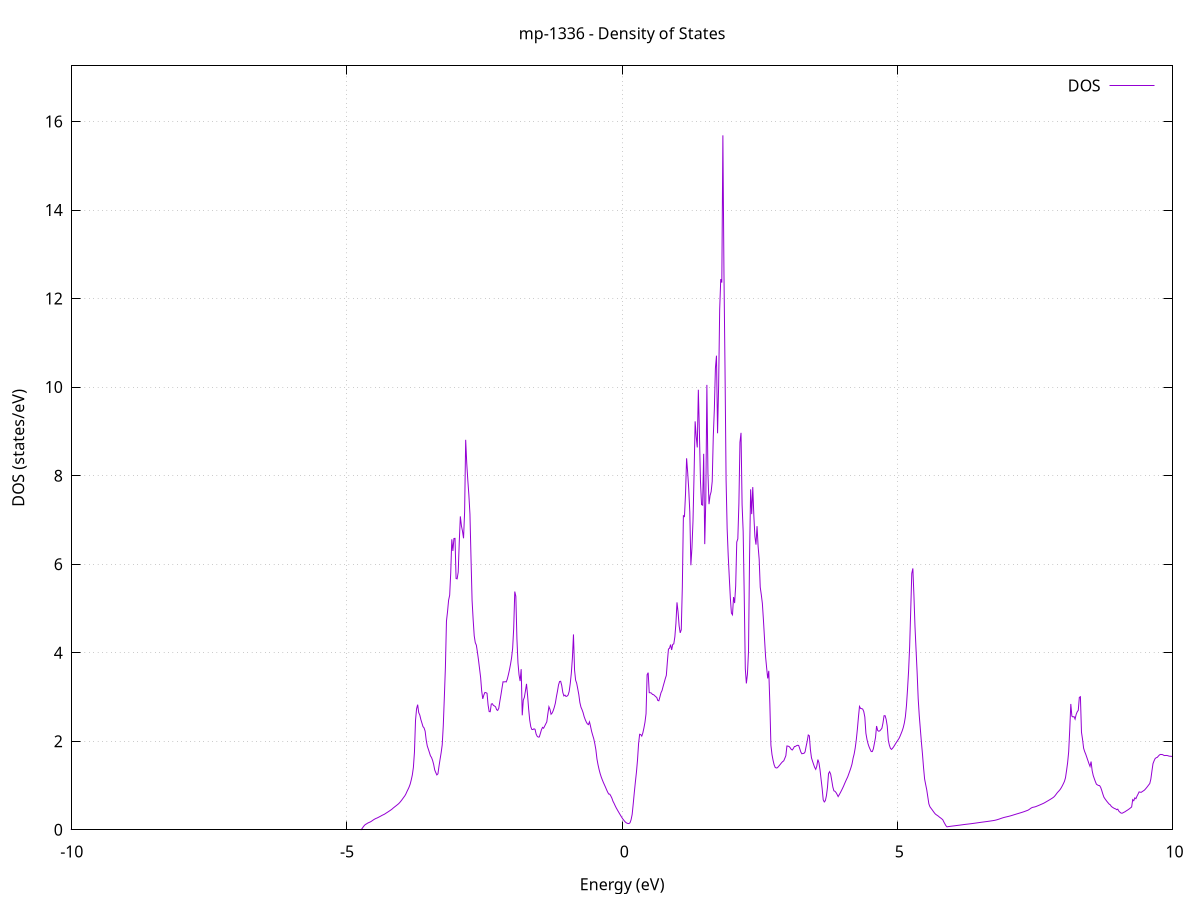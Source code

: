 set title 'mp-1336 - Density of States'
set xlabel 'Energy (eV)'
set ylabel 'DOS (states/eV)'
set grid
set xrange [-10:10]
set yrange [0:17.256]
set xzeroaxis lt -1
set terminal png size 800,600
set output 'mp-1336_dos_gnuplot.png'
plot '-' using 1:2 with lines title 'DOS'
-18.026900 0.000000
-18.007500 0.000000
-17.988200 0.000000
-17.968800 0.000000
-17.949400 0.000000
-17.930000 0.000000
-17.910600 0.000000
-17.891200 0.000000
-17.871800 0.000000
-17.852400 0.000000
-17.833000 0.000000
-17.813600 0.000000
-17.794200 0.000000
-17.774800 0.000000
-17.755500 0.000000
-17.736100 0.000000
-17.716700 0.000000
-17.697300 0.000000
-17.677900 0.000000
-17.658500 0.000000
-17.639100 0.000000
-17.619700 0.000000
-17.600300 0.000000
-17.580900 0.000000
-17.561500 0.000000
-17.542100 0.000000
-17.522800 0.000000
-17.503400 0.000000
-17.484000 0.000000
-17.464600 0.000000
-17.445200 0.000000
-17.425800 0.000000
-17.406400 0.000000
-17.387000 0.000000
-17.367600 0.000000
-17.348200 0.000000
-17.328800 0.000000
-17.309400 0.000000
-17.290000 0.000000
-17.270700 0.000000
-17.251300 0.000000
-17.231900 0.000000
-17.212500 0.000000
-17.193100 0.000000
-17.173700 0.000000
-17.154300 0.000000
-17.134900 0.000000
-17.115500 0.000000
-17.096100 0.000000
-17.076700 0.000000
-17.057300 0.000000
-17.038000 0.000000
-17.018600 0.000000
-16.999200 0.000000
-16.979800 0.000000
-16.960400 0.000000
-16.941000 0.000000
-16.921600 0.000000
-16.902200 0.000000
-16.882800 0.000000
-16.863400 0.000000
-16.844000 0.000000
-16.824600 0.000000
-16.805200 0.000000
-16.785900 0.000000
-16.766500 0.000000
-16.747100 0.000000
-16.727700 0.000000
-16.708300 0.000000
-16.688900 0.000000
-16.669500 0.000000
-16.650100 0.000000
-16.630700 0.000000
-16.611300 0.000000
-16.591900 0.000000
-16.572500 0.000000
-16.553200 0.000000
-16.533800 0.000000
-16.514400 0.000000
-16.495000 0.000000
-16.475600 0.000000
-16.456200 0.000000
-16.436800 0.000000
-16.417400 0.000000
-16.398000 0.000000
-16.378600 0.000000
-16.359200 0.000000
-16.339800 0.000000
-16.320400 0.000000
-16.301100 0.000000
-16.281700 0.000000
-16.262300 0.002300
-16.242900 0.237800
-16.223500 0.333200
-16.204100 0.445500
-16.184700 0.536400
-16.165300 0.620300
-16.145900 0.687000
-16.126500 0.767900
-16.107100 0.853800
-16.087700 0.939800
-16.068400 1.019100
-16.049000 1.101700
-16.029600 1.193100
-16.010200 1.301100
-15.990800 1.410700
-15.971400 1.527800
-15.952000 1.667200
-15.932600 1.820900
-15.913200 2.010800
-15.893800 2.250000
-15.874400 2.534100
-15.855000 3.075700
-15.835600 7.067300
-15.816300 6.980600
-15.796900 6.292700
-15.777500 5.461700
-15.758100 4.455800
-15.738700 3.826800
-15.719300 3.458300
-15.699900 3.215600
-15.680500 3.169500
-15.661100 3.178200
-15.641700 3.063000
-15.622300 2.991900
-15.602900 2.994500
-15.583600 3.072700
-15.564200 3.014800
-15.544800 3.154300
-15.525400 3.320100
-15.506000 3.615100
-15.486600 5.868500
-15.467200 8.266200
-15.447800 4.481500
-15.428400 7.543400
-15.409000 9.031700
-15.389600 11.115500
-15.370200 12.538300
-15.350800 11.562100
-15.331500 12.669500
-15.312100 9.205100
-15.292700 5.883000
-15.273300 3.980800
-15.253900 2.068200
-15.234500 1.347000
-15.215100 1.019100
-15.195700 0.732000
-15.176300 0.168900
-15.156900 0.000000
-15.137500 0.000000
-15.118100 0.000000
-15.098800 0.000000
-15.079400 0.000000
-15.060000 0.000000
-15.040600 0.000000
-15.021200 0.000000
-15.001800 0.000000
-14.982400 0.000000
-14.963000 0.000000
-14.943600 0.000000
-14.924200 0.000000
-14.904800 0.000000
-14.885400 0.000000
-14.866000 0.000000
-14.846700 0.000000
-14.827300 0.000000
-14.807900 0.000000
-14.788500 0.000000
-14.769100 0.000000
-14.749700 0.000000
-14.730300 0.000000
-14.710900 0.000000
-14.691500 0.000000
-14.672100 0.000000
-14.652700 0.000000
-14.633300 0.000000
-14.614000 0.000000
-14.594600 0.000000
-14.575200 0.000000
-14.555800 0.000000
-14.536400 0.000000
-14.517000 0.000000
-14.497600 0.000000
-14.478200 0.000000
-14.458800 0.000000
-14.439400 0.000000
-14.420000 0.000000
-14.400600 0.000000
-14.381200 0.000000
-14.361900 0.000000
-14.342500 0.000000
-14.323100 0.000000
-14.303700 0.000000
-14.284300 0.000000
-14.264900 0.000000
-14.245500 0.000000
-14.226100 0.000000
-14.206700 0.000000
-14.187300 0.000000
-14.167900 0.000000
-14.148500 0.000000
-14.129200 0.000000
-14.109800 0.000000
-14.090400 0.000000
-14.071000 0.000000
-14.051600 0.000000
-14.032200 0.000000
-14.012800 0.000000
-13.993400 0.000000
-13.974000 0.000000
-13.954600 0.000000
-13.935200 0.000000
-13.915800 0.000000
-13.896500 0.000000
-13.877100 0.000000
-13.857700 0.000000
-13.838300 0.000000
-13.818900 0.000000
-13.799500 0.000000
-13.780100 0.000000
-13.760700 0.000000
-13.741300 0.000000
-13.721900 0.000000
-13.702500 0.000000
-13.683100 0.000000
-13.663700 0.000000
-13.644400 0.000000
-13.625000 0.000000
-13.605600 0.000000
-13.586200 0.000000
-13.566800 0.000000
-13.547400 0.000000
-13.528000 0.000000
-13.508600 0.000000
-13.489200 0.000000
-13.469800 0.000000
-13.450400 0.000000
-13.431000 0.000000
-13.411700 0.000000
-13.392300 0.000000
-13.372900 0.000000
-13.353500 0.000000
-13.334100 0.000000
-13.314700 0.000000
-13.295300 0.000000
-13.275900 0.000000
-13.256500 0.000000
-13.237100 0.000000
-13.217700 0.000000
-13.198300 0.000000
-13.178900 0.000000
-13.159600 0.000000
-13.140200 0.000000
-13.120800 0.000000
-13.101400 0.000000
-13.082000 0.000000
-13.062600 0.000000
-13.043200 0.000000
-13.023800 0.000000
-13.004400 0.000000
-12.985000 0.000000
-12.965600 0.000000
-12.946200 0.000000
-12.926900 0.000000
-12.907500 0.000000
-12.888100 0.000000
-12.868700 0.000000
-12.849300 0.000000
-12.829900 0.000000
-12.810500 0.000000
-12.791100 0.000000
-12.771700 0.000000
-12.752300 0.000000
-12.732900 0.000000
-12.713500 0.000000
-12.694100 0.000000
-12.674800 0.000000
-12.655400 0.000000
-12.636000 0.000000
-12.616600 0.000000
-12.597200 0.000000
-12.577800 0.000000
-12.558400 0.000000
-12.539000 0.000000
-12.519600 0.000000
-12.500200 0.000000
-12.480800 0.000000
-12.461400 0.000000
-12.442100 0.000000
-12.422700 0.000000
-12.403300 0.000000
-12.383900 0.000000
-12.364500 0.000000
-12.345100 0.000000
-12.325700 0.000000
-12.306300 0.000000
-12.286900 0.000000
-12.267500 0.000000
-12.248100 0.000000
-12.228700 0.000000
-12.209300 0.000000
-12.190000 0.000000
-12.170600 0.000000
-12.151200 0.000000
-12.131800 0.000000
-12.112400 0.000000
-12.093000 0.000000
-12.073600 0.000000
-12.054200 0.000000
-12.034800 0.000000
-12.015400 0.000000
-11.996000 0.000000
-11.976600 0.000000
-11.957300 0.000000
-11.937900 0.000000
-11.918500 0.000000
-11.899100 0.000000
-11.879700 0.000000
-11.860300 0.000000
-11.840900 0.000000
-11.821500 0.000000
-11.802100 0.000000
-11.782700 0.000000
-11.763300 0.000000
-11.743900 0.000000
-11.724500 0.000000
-11.705200 0.000000
-11.685800 0.000000
-11.666400 0.000000
-11.647000 0.000000
-11.627600 0.000000
-11.608200 0.000000
-11.588800 0.000000
-11.569400 0.000000
-11.550000 0.000000
-11.530600 0.000000
-11.511200 0.000000
-11.491800 0.000000
-11.472500 0.000000
-11.453100 0.000000
-11.433700 0.000000
-11.414300 0.000000
-11.394900 0.000000
-11.375500 0.000000
-11.356100 0.000000
-11.336700 0.000000
-11.317300 0.000000
-11.297900 0.000000
-11.278500 0.000000
-11.259100 0.000000
-11.239700 0.000000
-11.220400 0.000000
-11.201000 0.000000
-11.181600 0.000000
-11.162200 0.000000
-11.142800 0.000000
-11.123400 0.000000
-11.104000 0.000000
-11.084600 0.000000
-11.065200 0.000000
-11.045800 0.000000
-11.026400 0.000000
-11.007000 0.000000
-10.987700 0.000000
-10.968300 0.000000
-10.948900 0.000000
-10.929500 0.000000
-10.910100 0.000000
-10.890700 0.000000
-10.871300 0.000000
-10.851900 0.000000
-10.832500 0.000000
-10.813100 0.000000
-10.793700 0.000000
-10.774300 0.000000
-10.754900 0.000000
-10.735600 0.000000
-10.716200 0.000000
-10.696800 0.000000
-10.677400 0.000000
-10.658000 0.000000
-10.638600 0.000000
-10.619200 0.000000
-10.599800 0.000000
-10.580400 0.000000
-10.561000 0.000000
-10.541600 0.000000
-10.522200 0.000000
-10.502900 0.000000
-10.483500 0.000000
-10.464100 0.000000
-10.444700 0.000000
-10.425300 0.000000
-10.405900 0.000000
-10.386500 0.000000
-10.367100 0.000000
-10.347700 0.000000
-10.328300 0.000000
-10.308900 0.000000
-10.289500 0.000000
-10.270100 0.000000
-10.250800 0.000000
-10.231400 0.000000
-10.212000 0.000000
-10.192600 0.000000
-10.173200 0.000000
-10.153800 0.000000
-10.134400 0.000000
-10.115000 0.000000
-10.095600 0.000000
-10.076200 0.000000
-10.056800 0.000000
-10.037400 0.000000
-10.018100 0.000000
-9.998700 0.000000
-9.979300 0.000000
-9.959900 0.000000
-9.940500 0.000000
-9.921100 0.000000
-9.901700 0.000000
-9.882300 0.000000
-9.862900 0.000000
-9.843500 0.000000
-9.824100 0.000000
-9.804700 0.000000
-9.785400 0.000000
-9.766000 0.000000
-9.746600 0.000000
-9.727200 0.000000
-9.707800 0.000000
-9.688400 0.000000
-9.669000 0.000000
-9.649600 0.000000
-9.630200 0.000000
-9.610800 0.000000
-9.591400 0.000000
-9.572000 0.000000
-9.552600 0.000000
-9.533300 0.000000
-9.513900 0.000000
-9.494500 0.000000
-9.475100 0.000000
-9.455700 0.000000
-9.436300 0.000000
-9.416900 0.000000
-9.397500 0.000000
-9.378100 0.000000
-9.358700 0.000000
-9.339300 0.000000
-9.319900 0.000000
-9.300600 0.000000
-9.281200 0.000000
-9.261800 0.000000
-9.242400 0.000000
-9.223000 0.000000
-9.203600 0.000000
-9.184200 0.000000
-9.164800 0.000000
-9.145400 0.000000
-9.126000 0.000000
-9.106600 0.000000
-9.087200 0.000000
-9.067800 0.000000
-9.048500 0.000000
-9.029100 0.000000
-9.009700 0.000000
-8.990300 0.000000
-8.970900 0.000000
-8.951500 0.000000
-8.932100 0.000000
-8.912700 0.000000
-8.893300 0.000000
-8.873900 0.000000
-8.854500 0.000000
-8.835100 0.000000
-8.815800 0.000000
-8.796400 0.000000
-8.777000 0.000000
-8.757600 0.000000
-8.738200 0.000000
-8.718800 0.000000
-8.699400 0.000000
-8.680000 0.000000
-8.660600 0.000000
-8.641200 0.000000
-8.621800 0.000000
-8.602400 0.000000
-8.583000 0.000000
-8.563700 0.000000
-8.544300 0.000000
-8.524900 0.000000
-8.505500 0.000000
-8.486100 0.000000
-8.466700 0.000000
-8.447300 0.000000
-8.427900 0.000000
-8.408500 0.000000
-8.389100 0.000000
-8.369700 0.000000
-8.350300 0.000000
-8.331000 0.000000
-8.311600 0.000000
-8.292200 0.000000
-8.272800 0.000000
-8.253400 0.000000
-8.234000 0.000000
-8.214600 0.000000
-8.195200 0.000000
-8.175800 0.000000
-8.156400 0.000000
-8.137000 0.000000
-8.117600 0.000000
-8.098200 0.000000
-8.078900 0.000000
-8.059500 0.000000
-8.040100 0.000000
-8.020700 0.000000
-8.001300 0.000000
-7.981900 0.000000
-7.962500 0.000000
-7.943100 0.000000
-7.923700 0.000000
-7.904300 0.000000
-7.884900 0.000000
-7.865500 0.000000
-7.846200 0.000000
-7.826800 0.000000
-7.807400 0.000000
-7.788000 0.000000
-7.768600 0.000000
-7.749200 0.000000
-7.729800 0.000000
-7.710400 0.000000
-7.691000 0.000000
-7.671600 0.000000
-7.652200 0.000000
-7.632800 0.000000
-7.613400 0.000000
-7.594100 0.000000
-7.574700 0.000000
-7.555300 0.000000
-7.535900 0.000000
-7.516500 0.000000
-7.497100 0.000000
-7.477700 0.000000
-7.458300 0.000000
-7.438900 0.000000
-7.419500 0.000000
-7.400100 0.000000
-7.380700 0.000000
-7.361400 0.000000
-7.342000 0.000000
-7.322600 0.000000
-7.303200 0.000000
-7.283800 0.000000
-7.264400 0.000000
-7.245000 0.000000
-7.225600 0.000000
-7.206200 0.000000
-7.186800 0.000000
-7.167400 0.000000
-7.148000 0.000000
-7.128600 0.000000
-7.109300 0.000000
-7.089900 0.000000
-7.070500 0.000000
-7.051100 0.000000
-7.031700 0.000000
-7.012300 0.000000
-6.992900 0.000000
-6.973500 0.000000
-6.954100 0.000000
-6.934700 0.000000
-6.915300 0.000000
-6.895900 0.000000
-6.876600 0.000000
-6.857200 0.000000
-6.837800 0.000000
-6.818400 0.000000
-6.799000 0.000000
-6.779600 0.000000
-6.760200 0.000000
-6.740800 0.000000
-6.721400 0.000000
-6.702000 0.000000
-6.682600 0.000000
-6.663200 0.000000
-6.643800 0.000000
-6.624500 0.000000
-6.605100 0.000000
-6.585700 0.000000
-6.566300 0.000000
-6.546900 0.000000
-6.527500 0.000000
-6.508100 0.000000
-6.488700 0.000000
-6.469300 0.000000
-6.449900 0.000000
-6.430500 0.000000
-6.411100 0.000000
-6.391800 0.000000
-6.372400 0.000000
-6.353000 0.000000
-6.333600 0.000000
-6.314200 0.000000
-6.294800 0.000000
-6.275400 0.000000
-6.256000 0.000000
-6.236600 0.000000
-6.217200 0.000000
-6.197800 0.000000
-6.178400 0.000000
-6.159100 0.000000
-6.139700 0.000000
-6.120300 0.000000
-6.100900 0.000000
-6.081500 0.000000
-6.062100 0.000000
-6.042700 0.000000
-6.023300 0.000000
-6.003900 0.000000
-5.984500 0.000000
-5.965100 0.000000
-5.945700 0.000000
-5.926300 0.000000
-5.907000 0.000000
-5.887600 0.000000
-5.868200 0.000000
-5.848800 0.000000
-5.829400 0.000000
-5.810000 0.000000
-5.790600 0.000000
-5.771200 0.000000
-5.751800 0.000000
-5.732400 0.000000
-5.713000 0.000000
-5.693600 0.000000
-5.674300 0.000000
-5.654900 0.000000
-5.635500 0.000000
-5.616100 0.000000
-5.596700 0.000000
-5.577300 0.000000
-5.557900 0.000000
-5.538500 0.000000
-5.519100 0.000000
-5.499700 0.000000
-5.480300 0.000000
-5.460900 0.000000
-5.441500 0.000000
-5.422200 0.000000
-5.402800 0.000000
-5.383400 0.000000
-5.364000 0.000000
-5.344600 0.000000
-5.325200 0.000000
-5.305800 0.000000
-5.286400 0.000000
-5.267000 0.000000
-5.247600 0.000000
-5.228200 0.000000
-5.208800 0.000000
-5.189500 0.000000
-5.170100 0.000000
-5.150700 0.000000
-5.131300 0.000000
-5.111900 0.000000
-5.092500 0.000000
-5.073100 0.000000
-5.053700 0.000000
-5.034300 0.000000
-5.014900 0.000000
-4.995500 0.000000
-4.976100 0.000000
-4.956700 0.000000
-4.937400 0.000000
-4.918000 0.000000
-4.898600 0.000000
-4.879200 0.000000
-4.859800 0.000000
-4.840400 0.000000
-4.821000 0.000000
-4.801600 0.000000
-4.782200 0.000000
-4.762800 0.000000
-4.743400 0.002300
-4.724000 0.029300
-4.704700 0.065100
-4.685300 0.095300
-4.665900 0.119700
-4.646500 0.131900
-4.627100 0.148300
-4.607700 0.160300
-4.588300 0.170500
-4.568900 0.182000
-4.549500 0.197900
-4.530100 0.214900
-4.510700 0.231100
-4.491300 0.244900
-4.471900 0.257000
-4.452600 0.266200
-4.433200 0.278500
-4.413800 0.290900
-4.394400 0.303500
-4.375000 0.317000
-4.355600 0.330000
-4.336200 0.341400
-4.316800 0.353300
-4.297400 0.369600
-4.278000 0.385000
-4.258600 0.400400
-4.239200 0.416200
-4.219900 0.432700
-4.200500 0.449100
-4.181100 0.467100
-4.161700 0.489100
-4.142300 0.508600
-4.122900 0.527400
-4.103500 0.546300
-4.084100 0.565700
-4.064700 0.585600
-4.045300 0.609600
-4.025900 0.637800
-4.006500 0.668300
-3.987100 0.701500
-3.967800 0.734700
-3.948400 0.767300
-3.929000 0.810000
-3.909600 0.864800
-3.890200 0.914000
-3.870800 0.966100
-3.851400 1.031500
-3.832000 1.125900
-3.812600 1.236500
-3.793200 1.409100
-3.773800 1.751900
-3.754400 2.472600
-3.735100 2.733900
-3.715700 2.826600
-3.696300 2.647100
-3.676900 2.591500
-3.657500 2.490400
-3.638100 2.411100
-3.618700 2.330800
-3.599300 2.301700
-3.579900 2.228300
-3.560500 2.029300
-3.541100 1.893900
-3.521700 1.821900
-3.502300 1.746600
-3.483000 1.670600
-3.463600 1.633300
-3.444200 1.567400
-3.424800 1.475900
-3.405400 1.350500
-3.386000 1.290900
-3.366600 1.238900
-3.347200 1.263600
-3.327800 1.435600
-3.308400 1.591200
-3.289000 1.737800
-3.269600 1.916300
-3.250300 2.343600
-3.230900 2.984900
-3.211500 3.663800
-3.192100 4.715300
-3.172700 4.927100
-3.153300 5.186200
-3.133900 5.298800
-3.114500 5.807700
-3.095100 6.561100
-3.075700 6.298700
-3.056300 6.580600
-3.036900 6.582900
-3.017500 5.675300
-2.998200 5.668100
-2.978800 5.820900
-2.959400 6.502200
-2.940000 7.079000
-2.920600 6.867300
-2.901200 6.748800
-2.881800 6.584800
-2.862400 7.180800
-2.843000 8.808800
-2.823600 8.275500
-2.804200 7.895200
-2.784800 7.558300
-2.765500 7.131000
-2.746100 6.133500
-2.726700 5.182100
-2.707300 4.749000
-2.687900 4.381900
-2.668500 4.226600
-2.649100 4.170200
-2.629700 4.013100
-2.610300 3.835700
-2.590900 3.639500
-2.571500 3.440600
-2.552100 3.135600
-2.532800 2.957500
-2.513400 3.042400
-2.494000 3.101500
-2.474600 3.097200
-2.455200 3.083100
-2.435800 2.819400
-2.416400 2.669400
-2.397000 2.666800
-2.377600 2.840100
-2.358200 2.847600
-2.338800 2.808500
-2.319400 2.796400
-2.300000 2.777100
-2.280700 2.712100
-2.261300 2.696400
-2.241900 2.743900
-2.222500 2.900600
-2.203100 3.042200
-2.183700 3.195600
-2.164300 3.343400
-2.144900 3.339400
-2.125500 3.346100
-2.106100 3.339500
-2.086700 3.404000
-2.067300 3.502400
-2.048000 3.610100
-2.028600 3.736400
-2.009200 3.882900
-1.989800 4.097000
-1.970400 4.552700
-1.951000 5.381500
-1.931600 5.273300
-1.912200 4.320400
-1.892800 3.769300
-1.873400 3.499300
-1.854000 3.359400
-1.834600 3.628400
-1.815200 2.585300
-1.795900 2.929500
-1.776500 2.991400
-1.757100 3.138100
-1.737700 3.295700
-1.718300 3.036700
-1.698900 2.727300
-1.679500 2.477600
-1.660100 2.327400
-1.640700 2.266500
-1.621300 2.263800
-1.601900 2.281100
-1.582500 2.269200
-1.563200 2.162600
-1.543800 2.112200
-1.524400 2.093600
-1.505000 2.096700
-1.485600 2.177600
-1.466200 2.259400
-1.446800 2.313000
-1.427400 2.294100
-1.408000 2.341600
-1.388600 2.390300
-1.369200 2.437900
-1.349800 2.619300
-1.330400 2.779000
-1.311100 2.720700
-1.291700 2.609600
-1.272300 2.636700
-1.252900 2.690100
-1.233500 2.764100
-1.214100 2.856500
-1.194700 3.003100
-1.175300 3.128700
-1.155900 3.271900
-1.136500 3.349700
-1.117100 3.354000
-1.097700 3.258300
-1.078400 3.104100
-1.059000 3.024100
-1.039600 3.043000
-1.020200 3.011400
-1.000800 3.019700
-0.981400 3.044500
-0.962000 3.128700
-0.942600 3.306800
-0.923200 3.540500
-0.903800 3.880000
-0.884400 4.412600
-0.865000 3.611700
-0.845600 3.380200
-0.826300 3.311200
-0.806900 3.186300
-0.787500 3.054400
-0.768100 2.874100
-0.748700 2.771100
-0.729300 2.714800
-0.709900 2.647500
-0.690500 2.556100
-0.671100 2.489700
-0.651700 2.435400
-0.632300 2.392600
-0.612900 2.375400
-0.593600 2.438200
-0.574200 2.336800
-0.554800 2.222900
-0.535400 2.137300
-0.516000 2.057900
-0.496600 1.945000
-0.477200 1.806400
-0.457800 1.600300
-0.438400 1.469200
-0.419000 1.361000
-0.399600 1.268900
-0.380200 1.193100
-0.360800 1.129200
-0.341500 1.069700
-0.322100 1.016500
-0.302700 0.962700
-0.283300 0.905300
-0.263900 0.852100
-0.244500 0.807000
-0.225100 0.805400
-0.205700 0.764200
-0.186300 0.714700
-0.166900 0.645300
-0.147500 0.599100
-0.128100 0.546300
-0.108800 0.497400
-0.089400 0.454800
-0.070000 0.412300
-0.050600 0.370900
-0.031200 0.330200
-0.011800 0.290400
0.007600 0.252400
0.027000 0.221100
0.046400 0.190400
0.065800 0.166100
0.085200 0.150900
0.104600 0.141700
0.124000 0.140600
0.143300 0.158800
0.162700 0.227800
0.182100 0.347400
0.201500 0.586500
0.220900 0.841300
0.240300 1.076700
0.259700 1.299800
0.279100 1.574400
0.298500 1.944200
0.317900 2.157600
0.337300 2.150600
0.356700 2.115800
0.376000 2.187600
0.395400 2.298600
0.414800 2.427600
0.434200 2.621800
0.453600 3.502000
0.473000 3.548900
0.492400 3.096800
0.511800 3.095400
0.531200 3.087800
0.550600 3.058100
0.570000 3.052300
0.589400 3.032400
0.608800 3.006900
0.628100 2.991000
0.647500 2.921700
0.666900 2.913600
0.686300 3.001100
0.705700 3.095100
0.725100 3.145600
0.744500 3.238900
0.763900 3.323500
0.783300 3.412000
0.802700 3.487600
0.822100 3.799000
0.841500 4.082100
0.860800 4.100000
0.880200 4.183600
0.899600 4.061800
0.919000 4.186600
0.938400 4.199400
0.957800 4.358800
0.977200 4.663800
0.996600 5.137000
1.016000 4.917400
1.035400 4.607500
1.054800 4.448300
1.074200 4.518000
1.093600 5.477100
1.112900 7.093700
1.132300 7.076400
1.151700 7.588200
1.171100 8.391300
1.190500 8.076900
1.209900 7.697000
1.229300 7.178000
1.248700 5.975500
1.268100 6.364700
1.287500 6.976600
1.306900 8.033600
1.326300 9.226400
1.345600 8.882000
1.365000 8.636500
1.384400 9.939400
1.403800 8.978300
1.423200 7.872900
1.442600 7.346200
1.462000 7.333200
1.481400 8.492600
1.500800 6.452200
1.520200 7.463400
1.539600 10.050500
1.559000 8.057200
1.578300 7.355800
1.597700 7.549300
1.617100 7.636400
1.636500 7.868200
1.655900 8.878200
1.675300 9.497700
1.694700 10.428300
1.714100 10.709800
1.733500 8.956300
1.752900 10.009000
1.772300 11.754800
1.791700 12.439700
1.811100 12.360700
1.830400 15.687500
1.849800 12.599800
1.869200 10.400800
1.888600 7.908100
1.908000 6.800700
1.927400 6.191700
1.946800 5.703000
1.966200 5.229600
1.985600 4.894600
2.005000 4.856700
2.024400 5.257500
2.043800 5.121400
2.063100 5.507900
2.082500 6.499700
2.101900 6.571200
2.121300 7.368800
2.140700 8.753900
2.160100 8.966600
2.179500 7.344400
2.198900 6.739600
2.218300 5.300800
2.237700 3.639100
2.257100 3.306100
2.276500 3.514700
2.295900 4.027700
2.315200 6.161300
2.334600 7.689700
2.354000 7.130800
2.373400 7.740800
2.392800 7.100500
2.412200 6.624700
2.431600 6.441500
2.451000 6.858800
2.470400 6.404800
2.489800 6.109900
2.509200 5.480500
2.528600 5.308200
2.547900 5.112600
2.567300 4.737800
2.586700 4.322700
2.606100 3.911700
2.625500 3.657000
2.644900 3.418700
2.664300 3.589800
2.683700 2.852500
2.703100 1.909000
2.722500 1.700300
2.741900 1.571200
2.761300 1.469000
2.780700 1.408600
2.800000 1.396300
2.819400 1.400200
2.838800 1.425300
2.858200 1.453700
2.877600 1.484300
2.897000 1.513900
2.916400 1.539800
2.935800 1.556000
2.955200 1.613100
2.974600 1.673000
2.994000 1.892900
3.013400 1.889500
3.032700 1.881400
3.052100 1.855500
3.071500 1.817700
3.090900 1.801500
3.110300 1.834600
3.129700 1.879100
3.149100 1.883700
3.168500 1.900000
3.187900 1.908600
3.207300 1.905300
3.226700 1.834100
3.246100 1.758800
3.265500 1.717000
3.284800 1.723400
3.304200 1.726800
3.323600 1.758600
3.343000 1.884300
3.362400 1.998600
3.381800 2.141000
3.401200 2.123300
3.420600 1.811200
3.440000 1.626000
3.459400 1.548700
3.478800 1.476200
3.498200 1.409000
3.517500 1.365800
3.536900 1.438100
3.556300 1.585500
3.575700 1.516600
3.595100 1.357700
3.614500 1.144400
3.633900 0.933800
3.653300 0.678500
3.672700 0.628500
3.692100 0.658400
3.711500 0.766600
3.730900 0.958400
3.750300 1.270300
3.769600 1.312200
3.789000 1.254400
3.808400 1.116300
3.827800 0.969400
3.847200 0.880700
3.866600 0.869600
3.886000 0.841700
3.905400 0.799100
3.924800 0.750000
3.944200 0.791000
3.963600 0.834600
3.983000 0.881300
4.002300 0.930000
4.021700 0.981200
4.041100 1.038800
4.060500 1.094100
4.079900 1.146700
4.099300 1.198400
4.118700 1.265700
4.138100 1.332500
4.157500 1.403300
4.176900 1.485900
4.196300 1.615800
4.215700 1.711100
4.235100 1.849300
4.254400 2.032500
4.273800 2.267200
4.293200 2.540700
4.312600 2.786600
4.332000 2.741900
4.351400 2.736100
4.370800 2.727100
4.390200 2.671300
4.409600 2.547000
4.429000 2.181100
4.448400 2.042100
4.467800 1.943500
4.487100 1.871300
4.506500 1.815700
4.525900 1.766900
4.545300 1.766600
4.564700 1.828900
4.584100 1.955200
4.603500 2.081800
4.622900 2.343800
4.642300 2.244200
4.661700 2.226000
4.681100 2.234500
4.700500 2.260500
4.719900 2.294400
4.739200 2.410900
4.758600 2.576000
4.778000 2.577100
4.797400 2.492800
4.816800 2.342400
4.836200 2.022700
4.855600 1.909800
4.875000 1.838800
4.894400 1.815800
4.913800 1.841200
4.933200 1.873700
4.952600 1.913200
4.971900 1.952000
4.991300 1.990200
5.010700 2.026700
5.030100 2.062200
5.049500 2.113700
5.068900 2.172400
5.088300 2.233600
5.107700 2.308200
5.127100 2.409100
5.146500 2.555000
5.165900 2.803600
5.185300 3.171000
5.204600 3.584200
5.224000 4.138500
5.243400 4.954800
5.262800 5.791700
5.282200 5.904000
5.301600 5.298600
5.321000 4.592500
5.340400 4.066000
5.359800 3.554600
5.379200 2.961700
5.398600 2.580500
5.418000 2.278000
5.437400 1.980300
5.456700 1.714100
5.476100 1.410300
5.495500 1.148800
5.514900 1.023900
5.534300 0.904400
5.553700 0.745300
5.573100 0.585500
5.592500 0.520000
5.611900 0.486800
5.631300 0.454800
5.650700 0.420900
5.670100 0.387400
5.689400 0.357700
5.708800 0.338500
5.728200 0.322900
5.747600 0.305400
5.767000 0.284100
5.786400 0.267400
5.805800 0.248000
5.825200 0.228000
5.844600 0.178100
5.864000 0.134500
5.883400 0.091100
5.902800 0.066200
5.922200 0.070500
5.941500 0.074300
5.960900 0.077600
5.980300 0.080800
5.999700 0.083800
6.019100 0.086800
6.038500 0.089900
6.057900 0.093000
6.077300 0.096200
6.096700 0.099300
6.116100 0.102200
6.135500 0.105200
6.154900 0.108400
6.174200 0.111800
6.193600 0.115200
6.213000 0.118400
6.232400 0.121400
6.251800 0.124300
6.271200 0.127100
6.290600 0.129900
6.310000 0.132700
6.329400 0.135700
6.348800 0.138800
6.368200 0.142000
6.387600 0.145300
6.407000 0.148600
6.426300 0.152000
6.445700 0.155500
6.465100 0.158900
6.484500 0.162400
6.503900 0.165700
6.523300 0.169100
6.542700 0.172400
6.562100 0.175600
6.581500 0.178800
6.600900 0.182100
6.620300 0.185300
6.639700 0.188600
6.659000 0.192000
6.678400 0.195500
6.697800 0.199000
6.717200 0.202600
6.736600 0.206300
6.756000 0.210300
6.775400 0.215300
6.794800 0.221000
6.814200 0.227500
6.833600 0.234900
6.853000 0.242800
6.872400 0.251200
6.891800 0.259900
6.911100 0.267900
6.930500 0.275200
6.949900 0.281800
6.969300 0.287700
6.988700 0.293300
7.008100 0.299000
7.027500 0.304900
7.046900 0.311200
7.066300 0.318000
7.085700 0.325300
7.105100 0.332800
7.124500 0.340400
7.143800 0.347900
7.163200 0.355300
7.182600 0.362600
7.202000 0.369800
7.221400 0.377000
7.240800 0.384300
7.260200 0.391700
7.279600 0.399400
7.299000 0.407600
7.318400 0.416100
7.337800 0.425100
7.357200 0.434400
7.376600 0.443800
7.395900 0.458900
7.415300 0.476300
7.434700 0.493000
7.454100 0.504800
7.473500 0.509900
7.492900 0.515200
7.512300 0.521800
7.531700 0.531400
7.551100 0.541100
7.570500 0.551100
7.589900 0.561400
7.609300 0.572100
7.628600 0.582300
7.648000 0.593100
7.667400 0.604800
7.686800 0.618500
7.706200 0.632600
7.725600 0.646800
7.745000 0.661000
7.764400 0.675300
7.783800 0.690000
7.803200 0.705000
7.822600 0.720900
7.842000 0.738400
7.861400 0.763300
7.880700 0.793800
7.900100 0.827000
7.919500 0.855500
7.938900 0.880600
7.958300 0.909700
7.977700 0.946900
7.997100 0.991200
8.016500 1.039500
8.035900 1.091300
8.055300 1.172700
8.074700 1.334000
8.094100 1.513600
8.113400 1.759300
8.132800 2.260700
8.152200 2.842100
8.171600 2.566100
8.191000 2.548900
8.210400 2.556900
8.229800 2.498900
8.249200 2.604300
8.268600 2.663700
8.288000 2.699200
8.307400 2.990900
8.326800 3.005600
8.346200 2.203200
8.365500 2.041800
8.384900 1.842400
8.404300 1.765700
8.423700 1.706200
8.443100 1.636000
8.462500 1.565400
8.481900 1.494000
8.501300 1.431300
8.520700 1.541000
8.540100 1.336100
8.559500 1.226300
8.578900 1.155800
8.598200 1.089100
8.617600 1.030300
8.637000 1.013000
8.656400 1.000800
8.675800 0.997500
8.695200 0.957300
8.714600 0.887500
8.734000 0.807800
8.753400 0.737400
8.772800 0.700700
8.792200 0.667500
8.811600 0.635700
8.830900 0.606400
8.850300 0.579000
8.869700 0.563700
8.889100 0.526600
8.908500 0.509400
8.927900 0.493300
8.947300 0.479700
8.966700 0.471500
8.986100 0.453000
9.005500 0.465800
9.024900 0.420900
9.044300 0.397800
9.063700 0.378200
9.083000 0.373200
9.102400 0.384700
9.121800 0.397700
9.141200 0.410100
9.160600 0.427800
9.180000 0.442300
9.199400 0.458500
9.218800 0.475900
9.238200 0.495400
9.257600 0.515100
9.277000 0.680800
9.296400 0.656700
9.315700 0.720300
9.335100 0.702300
9.354500 0.758500
9.373900 0.805500
9.393300 0.855700
9.412700 0.849400
9.432100 0.846200
9.451500 0.863900
9.470900 0.879300
9.490300 0.895900
9.509700 0.922500
9.529100 0.951200
9.548500 0.981500
9.567800 1.014000
9.587200 1.044500
9.606600 1.145600
9.626000 1.323400
9.645400 1.492800
9.664800 1.555700
9.684200 1.608100
9.703600 1.627400
9.723000 1.635500
9.742400 1.663300
9.761800 1.689500
9.781200 1.702100
9.800500 1.700500
9.819900 1.697800
9.839300 1.683200
9.858700 1.676200
9.878100 1.679500
9.897500 1.678100
9.916900 1.673400
9.936300 1.663500
9.955700 1.661200
9.975100 1.659100
9.994500 1.657000
10.013900 1.651100
10.033300 1.641500
10.052600 1.643600
10.072000 1.665300
10.091400 1.698800
10.110800 1.717800
10.130200 1.686600
10.149600 1.650700
10.169000 1.619100
10.188400 1.595700
10.207800 1.541700
10.227200 1.377600
10.246600 1.241400
10.266000 1.187900
10.285300 1.151100
10.304700 1.110300
10.324100 1.068300
10.343500 1.016600
10.362900 0.966100
10.382300 0.923900
10.401700 0.895100
10.421100 0.872100
10.440500 0.848900
10.459900 0.820100
10.479300 0.800300
10.498700 0.778600
10.518100 0.745600
10.537400 0.699600
10.556800 0.652200
10.576200 0.603300
10.595600 0.559900
10.615000 0.525500
10.634400 0.492800
10.653800 0.463100
10.673200 0.442300
10.692600 0.425400
10.712000 0.410100
10.731400 0.396500
10.750800 0.384600
10.770100 0.374500
10.789500 0.364700
10.808900 0.355700
10.828300 0.347700
10.847700 0.340700
10.867100 0.334900
10.886500 0.332000
10.905900 0.330300
10.925300 0.331100
10.944700 0.332500
10.964100 0.333900
10.983500 0.334300
11.002900 0.335800
11.022200 0.339800
11.041600 0.348900
11.061000 0.357900
11.080400 0.366500
11.099800 0.374700
11.119200 0.382300
11.138600 0.389800
11.158000 0.397400
11.177400 0.405100
11.196800 0.411800
11.216200 0.417900
11.235600 0.422700
11.254900 0.427300
11.274300 0.432800
11.293700 0.438800
11.313100 0.443800
11.332500 0.450100
11.351900 0.457500
11.371300 0.464700
11.390700 0.471600
11.410100 0.478500
11.429500 0.485600
11.448900 0.493000
11.468300 0.500800
11.487700 0.507900
11.507000 0.513000
11.526400 0.518000
11.545800 0.523500
11.565200 0.530700
11.584600 0.538000
11.604000 0.542700
11.623400 0.544400
11.642800 0.545100
11.662200 0.545700
11.681600 0.547700
11.701000 0.552200
11.720400 0.555300
11.739700 0.554900
11.759100 0.552300
11.778500 0.549000
11.797900 0.545800
11.817300 0.543800
11.836700 0.543300
11.856100 0.544200
11.875500 0.544100
11.894900 0.544900
11.914300 0.549900
11.933700 0.557100
11.953100 0.565800
11.972500 0.576200
11.991800 0.588200
12.011200 0.602700
12.030600 0.620200
12.050000 0.640400
12.069400 0.634400
12.088800 0.618700
12.108200 0.615500
12.127600 0.611900
12.147000 0.609600
12.166400 0.608700
12.185800 0.605400
12.205200 0.603600
12.224500 0.603700
12.243900 0.603200
12.263300 0.601800
12.282700 0.599600
12.302100 0.596000
12.321500 0.589500
12.340900 0.584500
12.360300 0.580500
12.379700 0.578500
12.399100 0.578500
12.418500 0.579300
12.437900 0.580900
12.457300 0.583000
12.476600 0.585700
12.496000 0.589200
12.515400 0.593400
12.534800 0.596900
12.554200 0.600600
12.573600 0.604700
12.593000 0.618900
12.612400 0.641500
12.631800 0.666400
12.651200 0.685800
12.670600 0.698100
12.690000 0.704600
12.709300 0.710900
12.728700 0.721200
12.748100 0.735200
12.767500 0.749700
12.786900 0.764700
12.806300 0.779500
12.825700 0.793100
12.845100 0.807000
12.864500 0.822400
12.883900 0.839800
12.903300 0.859700
12.922700 0.877900
12.942000 0.892800
12.961400 0.904900
12.980800 0.917800
13.000200 0.931100
13.019600 0.945400
13.039000 0.964400
13.058400 0.987200
13.077800 1.000800
13.097200 1.013700
13.116600 1.025000
13.136000 1.038400
13.155400 1.056300
13.174800 1.076700
13.194100 1.103200
13.213500 1.129800
13.232900 1.151200
13.252300 1.175000
13.271700 1.192700
13.291100 1.213100
13.310500 1.224400
13.329900 1.224900
13.349300 1.220300
13.368700 1.209900
13.388100 1.197100
13.407500 1.184900
13.426800 1.180000
13.446200 1.177300
13.465600 1.176800
13.485000 1.174100
13.504400 1.173300
13.523800 1.170300
13.543200 1.165000
13.562600 1.159300
13.582000 1.154200
13.601400 1.150300
13.620800 1.146800
13.640200 1.143600
13.659600 1.140800
13.678900 1.138400
13.698300 1.137300
13.717700 1.139400
13.737100 1.142400
13.756500 1.144500
13.775900 1.144600
13.795300 1.144200
13.814700 1.144100
13.834100 1.143400
13.853500 1.140800
13.872900 1.138800
13.892300 1.138400
13.911600 1.138900
13.931000 1.138900
13.950400 1.138100
13.969800 1.137200
13.989200 1.132900
14.008600 1.127200
14.028000 1.120600
14.047400 1.113000
14.066800 1.103100
14.086200 1.091400
14.105600 1.079000
14.125000 1.068800
14.144400 1.061600
14.163700 1.055400
14.183100 1.049300
14.202500 1.044300
14.221900 1.039400
14.241300 1.033400
14.260700 1.023900
14.280100 1.014700
14.299500 1.008500
14.318900 1.003000
14.338300 0.998000
14.357700 0.994300
14.377100 0.992000
14.396400 0.990200
14.415800 0.995000
14.435200 0.997400
14.454600 1.005700
14.474000 1.009200
14.493400 1.014100
14.512800 1.019100
14.532200 1.024400
14.551600 1.030400
14.571000 1.037600
14.590400 1.051500
14.609800 1.061100
14.629200 1.073500
14.648500 1.088600
14.667900 1.102200
14.687300 1.111400
14.706700 1.127500
14.726100 1.133900
14.745500 1.145200
14.764900 1.160800
14.784300 1.178200
14.803700 1.198400
14.823100 1.218500
14.842500 1.247600
14.861900 1.274300
14.881200 1.300900
14.900600 1.344900
14.920000 1.392700
14.939400 1.491200
14.958800 1.511100
14.978200 1.607600
14.997600 1.651000
15.017000 1.644800
15.036400 1.661600
15.055800 1.756200
15.075200 2.046000
15.094600 2.353400
15.114000 2.500100
15.133300 2.224300
15.152700 2.246700
15.172100 2.280000
15.191500 2.221500
15.210900 2.102300
15.230300 2.183600
15.249700 2.431600
15.269100 2.508800
15.288500 2.651900
15.307900 2.724800
15.327300 2.827300
15.346700 2.911700
15.366000 3.060600
15.385400 3.081600
15.404800 3.432900
15.424200 3.139200
15.443600 2.990400
15.463000 2.756400
15.482400 2.611200
15.501800 2.520400
15.521200 2.405300
15.540600 2.293100
15.560000 2.263200
15.579400 2.228700
15.598800 2.199500
15.618100 2.151700
15.637500 2.113700
15.656900 2.115900
15.676300 2.102800
15.695700 2.127200
15.715100 2.132500
15.734500 2.137600
15.753900 2.140100
15.773300 2.130600
15.792700 2.100300
15.812100 2.075500
15.831500 2.107500
15.850800 2.112100
15.870200 2.095600
15.889600 2.078200
15.909000 2.070700
15.928400 2.056300
15.947800 2.023000
15.967200 1.961700
15.986600 1.885500
16.006000 1.841700
16.025400 1.816900
16.044800 1.731300
16.064200 1.679400
16.083600 1.590200
16.102900 1.502000
16.122300 1.391300
16.141700 1.334100
16.161100 1.282400
16.180500 1.258100
16.199900 1.226800
16.219300 1.196200
16.238700 1.162300
16.258100 1.132400
16.277500 1.159100
16.296900 1.125200
16.316300 1.117600
16.335600 1.048000
16.355000 1.011200
16.374400 0.993500
16.393800 0.979100
16.413200 1.004100
16.432600 1.057700
16.452000 1.107000
16.471400 1.157900
16.490800 1.123500
16.510200 1.107700
16.529600 1.093400
16.549000 1.054100
16.568300 1.055000
16.587700 1.058500
16.607100 1.060500
16.626500 1.058400
16.645900 1.044300
16.665300 1.036500
16.684700 1.030400
16.704100 1.024100
16.723500 1.015800
16.742900 1.011800
16.762300 1.005400
16.781700 0.985100
16.801100 0.975600
16.820400 0.966600
16.839800 0.958200
16.859200 0.950000
16.878600 0.942300
16.898000 0.936800
16.917400 0.932700
16.936800 0.930000
16.956200 0.926800
16.975600 0.924400
16.995000 0.921700
17.014400 0.920400
17.033800 0.918900
17.053100 0.917600
17.072500 0.916500
17.091900 0.914800
17.111300 0.911000
17.130700 0.905600
17.150100 0.908300
17.169500 0.906300
17.188900 0.905800
17.208300 0.906400
17.227700 0.908100
17.247100 0.911600
17.266500 0.915200
17.285900 0.918600
17.305200 0.916500
17.324600 0.911100
17.344000 0.908700
17.363400 0.907700
17.382800 0.906600
17.402200 0.905900
17.421600 0.903700
17.441000 0.901500
17.460400 0.897500
17.479800 0.893500
17.499200 0.892900
17.518600 0.874000
17.537900 0.868600
17.557300 0.858500
17.576700 0.862700
17.596100 0.867900
17.615500 0.873000
17.634900 0.879400
17.654300 0.890100
17.673700 0.910700
17.693100 0.970800
17.712500 0.999800
17.731900 0.994700
17.751300 0.948000
17.770700 0.911100
17.790000 0.868800
17.809400 0.821100
17.828800 0.776400
17.848200 0.711900
17.867600 0.655000
17.887000 0.628200
17.906400 0.602300
17.925800 0.576800
17.945200 0.550800
17.964600 0.526200
17.984000 0.505000
18.003400 0.494200
18.022700 0.500100
18.042100 0.485700
18.061500 0.468000
18.080900 0.445100
18.100300 0.425900
18.119700 0.417000
18.139100 0.407100
18.158500 0.399900
18.177900 0.392900
18.197300 0.385600
18.216700 0.377600
18.236100 0.368500
18.255500 0.357500
18.274800 0.344800
18.294200 0.327800
18.313600 0.308300
18.333000 0.292500
18.352400 0.298200
18.371800 0.305400
18.391200 0.306100
18.410600 0.311000
18.430000 0.313100
18.449400 0.289500
18.468800 0.278100
18.488200 0.244100
18.507500 0.216400
18.526900 0.192400
18.546300 0.171900
18.565700 0.155100
18.585100 0.141000
18.604500 0.128400
18.623900 0.117200
18.643300 0.107500
18.662700 0.098500
18.682100 0.089300
18.701500 0.080700
18.720900 0.072600
18.740300 0.065100
18.759600 0.058200
18.779000 0.052100
18.798400 0.046400
18.817800 0.040100
18.837200 0.033700
18.856600 0.027300
18.876000 0.020900
18.895400 0.015400
18.914800 0.010000
18.934200 0.005700
18.953600 0.002600
18.973000 0.000700
18.992300 0.000000
19.011700 0.000000
19.031100 0.000000
19.050500 0.000000
19.069900 0.000000
19.089300 0.000000
19.108700 0.000000
19.128100 0.000000
19.147500 0.000000
19.166900 0.000000
19.186300 0.000000
19.205700 0.000000
19.225100 0.000000
19.244400 0.000000
19.263800 0.000000
19.283200 0.000000
19.302600 0.000000
19.322000 0.000000
19.341400 0.000000
19.360800 0.000000
19.380200 0.000000
19.399600 0.000000
19.419000 0.000000
19.438400 0.000000
19.457800 0.000000
19.477100 0.000000
19.496500 0.000000
19.515900 0.000000
19.535300 0.000000
19.554700 0.000000
19.574100 0.000000
19.593500 0.000000
19.612900 0.000000
19.632300 0.000000
19.651700 0.000000
19.671100 0.000000
19.690500 0.000000
19.709900 0.000000
19.729200 0.000000
19.748600 0.000000
19.768000 0.000000
19.787400 0.000000
19.806800 0.000000
19.826200 0.000000
19.845600 0.000000
19.865000 0.000000
19.884400 0.000000
19.903800 0.000000
19.923200 0.000000
19.942600 0.000000
19.961900 0.000000
19.981300 0.000000
20.000700 0.000000
20.020100 0.000000
20.039500 0.000000
20.058900 0.000000
20.078300 0.000000
20.097700 0.000000
20.117100 0.000000
20.136500 0.000000
20.155900 0.000000
20.175300 0.000000
20.194600 0.000000
20.214000 0.000000
20.233400 0.000000
20.252800 0.000000
20.272200 0.000000
20.291600 0.000000
20.311000 0.000000
20.330400 0.000000
20.349800 0.000000
20.369200 0.000000
20.388600 0.000000
20.408000 0.000000
20.427400 0.000000
20.446700 0.000000
20.466100 0.000000
20.485500 0.000000
20.504900 0.000000
20.524300 0.000000
20.543700 0.000000
20.563100 0.000000
20.582500 0.000000
20.601900 0.000000
20.621300 0.000000
20.640700 0.000000
20.660100 0.000000
20.679400 0.000000
20.698800 0.000000
20.718200 0.000000
20.737600 0.000000
20.757000 0.000000
e
